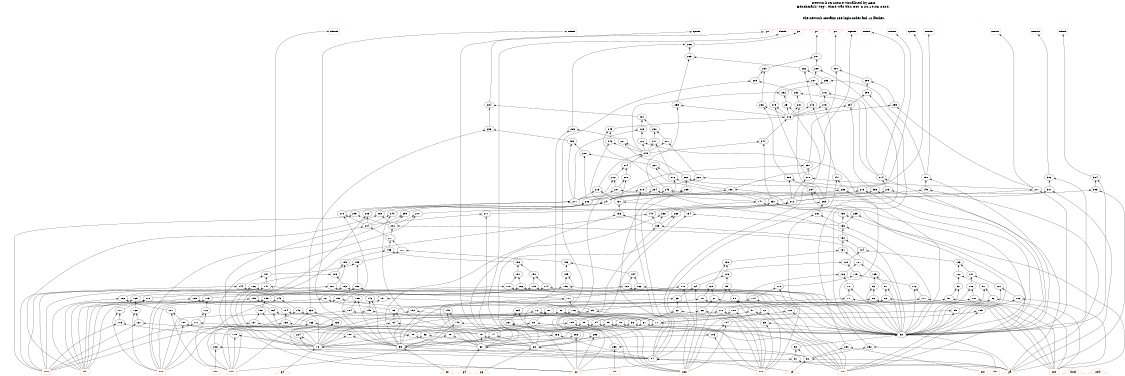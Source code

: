 # Network structure generated by ABC

digraph network {
size = "7.5,10";
center = true;
edge [dir = back];

{
  node [shape = plaintext];
  edge [style = invis];
  LevelTitle1 [label=""];
  LevelTitle2 [label=""];
  Level28 [label = ""];
  Level27 [label = ""];
  Level26 [label = ""];
  Level25 [label = ""];
  Level24 [label = ""];
  Level23 [label = ""];
  Level22 [label = ""];
  Level21 [label = ""];
  Level20 [label = ""];
  Level19 [label = ""];
  Level18 [label = ""];
  Level17 [label = ""];
  Level16 [label = ""];
  Level15 [label = ""];
  Level14 [label = ""];
  Level13 [label = ""];
  Level12 [label = ""];
  Level11 [label = ""];
  Level10 [label = ""];
  Level9 [label = ""];
  Level8 [label = ""];
  Level7 [label = ""];
  Level6 [label = ""];
  Level5 [label = ""];
  Level4 [label = ""];
  Level3 [label = ""];
  Level2 [label = ""];
  Level1 [label = ""];
  Level0 [label = ""];
  LevelTitle1 ->  LevelTitle2 ->  Level28 ->  Level27 ->  Level26 ->  Level25 ->  Level24 ->  Level23 ->  Level22 ->  Level21 ->  Level20 ->  Level19 ->  Level18 ->  Level17 ->  Level16 ->  Level15 ->  Level14 ->  Level13 ->  Level12 ->  Level11 ->  Level10 ->  Level9 ->  Level8 ->  Level7 ->  Level6 ->  Level5 ->  Level4 ->  Level3 ->  Level2 ->  Level1 ->  Level0;
}

{
  rank = same;
  LevelTitle1;
  title1 [shape=plaintext,
          fontsize=20,
          fontname = "Times-Roman",
          label="Network structure visualized by ABC\nBenchmark \"top\". Time was Thu Oct  8 20:19:08 2020. "
         ];
}

{
  rank = same;
  LevelTitle2;
  title2 [shape=plaintext,
          fontsize=18,
          fontname = "Times-Roman",
          label="The network contains 255 logic nodes and 12 latches.\n"
         ];
}

{
  rank = same;
  Level28;
  Node10 [label = "pt", shape = invtriangle, color = coral, fillcolor = coral];
  Node11 [label = "pu", shape = invtriangle, color = coral, fillcolor = coral];
  Node12 [label = "pv", shape = invtriangle, color = coral, fillcolor = coral];
  Node13 [label = "pw", shape = invtriangle, color = coral, fillcolor = coral];
  Node15 [label = "nqL_in", shape = box, color = coral, fillcolor = coral];
  Node18 [label = "nmL_in", shape = box, color = coral, fillcolor = coral];
  Node21 [label = "nnL_in", shape = box, color = coral, fillcolor = coral];
  Node24 [label = "noL_in", shape = box, color = coral, fillcolor = coral];
  Node27 [label = "npL_in", shape = box, color = coral, fillcolor = coral];
  Node30 [label = "niL_in", shape = box, color = coral, fillcolor = coral];
  Node33 [label = "njL_in", shape = box, color = coral, fillcolor = coral];
  Node36 [label = "nkL_in", shape = box, color = coral, fillcolor = coral];
  Node39 [label = "nlL_in", shape = box, color = coral, fillcolor = coral];
  Node42 [label = "nhL_in", shape = box, color = coral, fillcolor = coral];
  Node45 [label = "nrL_in", shape = box, color = coral, fillcolor = coral];
  Node48 [label = "nsL_in", shape = box, color = coral, fillcolor = coral];
}

{
  rank = same;
  Level27;
  Node266 [label = "266\n", shape = ellipse];
}

{
  rank = same;
  Level26;
  Node263 [label = "263\n", shape = ellipse];
  Node291 [label = "291\n", shape = ellipse];
}

{
  rank = same;
  Level25;
  Node262 [label = "262\n", shape = ellipse];
  Node288 [label = "288\n", shape = ellipse];
  Node290 [label = "290\n", shape = ellipse];
  Node300 [label = "300\n", shape = ellipse];
}

{
  rank = same;
  Level24;
  Node253 [label = "253\n", shape = ellipse];
  Node287 [label = "287\n", shape = ellipse];
  Node289 [label = "289\n", shape = ellipse];
  Node299 [label = "299\n", shape = ellipse];
}

{
  rank = same;
  Level23;
  Node252 [label = "252\n", shape = ellipse];
  Node276 [label = "276\n", shape = ellipse];
  Node282 [label = "282\n", shape = ellipse];
  Node298 [label = "298\n", shape = ellipse];
}

{
  rank = same;
  Level22;
  Node234 [label = "234\n", shape = ellipse];
  Node248 [label = "248\n", shape = ellipse];
  Node251 [label = "251\n", shape = ellipse];
  Node255 [label = "255\n", shape = ellipse];
  Node275 [label = "275\n", shape = ellipse];
  Node279 [label = "279\n", shape = ellipse];
  Node281 [label = "281\n", shape = ellipse];
  Node286 [label = "286\n", shape = ellipse];
  Node294 [label = "294\n", shape = ellipse];
  Node295 [label = "295\n", shape = ellipse];
}

{
  rank = same;
  Level21;
  Node231 [label = "231\n", shape = ellipse];
  Node246 [label = "246\n", shape = ellipse];
}

{
  rank = same;
  Level20;
  Node223 [label = "223\n", shape = ellipse];
  Node230 [label = "230\n", shape = ellipse];
  Node233 [label = "233\n", shape = ellipse];
  Node245 [label = "245\n", shape = ellipse];
  Node265 [label = "265\n", shape = ellipse];
}

{
  rank = same;
  Level19;
  Node217 [label = "217\n", shape = ellipse];
  Node221 [label = "221\n", shape = ellipse];
  Node222 [label = "222\n", shape = ellipse];
  Node229 [label = "229\n", shape = ellipse];
  Node242 [label = "242\n", shape = ellipse];
  Node244 [label = "244\n", shape = ellipse];
  Node261 [label = "261\n", shape = ellipse];
}

{
  rank = same;
  Level18;
  Node215 [label = "215\n", shape = ellipse];
  Node228 [label = "228\n", shape = ellipse];
}

{
  rank = same;
  Level17;
  Node214 [label = "214\n", shape = ellipse];
  Node227 [label = "227\n", shape = ellipse];
  Node297 [label = "297\n", shape = ellipse];
}

{
  rank = same;
  Level16;
  Node208 [label = "208\n", shape = ellipse];
  Node212 [label = "212\n", shape = ellipse];
  Node216 [label = "216\n", shape = ellipse];
  Node220 [label = "220\n", shape = ellipse];
  Node247 [label = "247\n", shape = ellipse];
  Node250 [label = "250\n", shape = ellipse];
  Node260 [label = "260\n", shape = ellipse];
  Node274 [label = "274\n", shape = ellipse];
  Node278 [label = "278\n", shape = ellipse];
  Node285 [label = "285\n", shape = ellipse];
  Node302 [label = "302\n", shape = ellipse];
  Node304 [label = "304\n", shape = ellipse];
}

{
  rank = same;
  Level15;
  Node138 [label = "138\n", shape = ellipse];
  Node207 [label = "207\n", shape = ellipse];
  Node213 [label = "213\n", shape = ellipse];
  Node218 [label = "218\n", shape = ellipse];
  Node219 [label = "219\n", shape = ellipse];
  Node238 [label = "238\n", shape = ellipse];
  Node243 [label = "243\n", shape = ellipse];
  Node249 [label = "249\n", shape = ellipse];
  Node254 [label = "254\n", shape = ellipse];
  Node259 [label = "259\n", shape = ellipse];
  Node273 [label = "273\n", shape = ellipse];
  Node277 [label = "277\n", shape = ellipse];
  Node284 [label = "284\n", shape = ellipse];
  Node293 [label = "293\n", shape = ellipse];
  Node301 [label = "301\n", shape = ellipse];
  Node303 [label = "303\n", shape = ellipse];
}

{
  rank = same;
  Level14;
  Node137 [label = "137\n", shape = ellipse];
  Node141 [label = "141\n", shape = ellipse];
  Node206 [label = "206\n", shape = ellipse];
  Node211 [label = "211\n", shape = ellipse];
  Node237 [label = "237\n", shape = ellipse];
  Node241 [label = "241\n", shape = ellipse];
  Node269 [label = "269\n", shape = ellipse];
  Node272 [label = "272\n", shape = ellipse];
}

{
  rank = same;
  Level13;
  Node134 [label = "134\n", shape = ellipse];
  Node136 [label = "136\n", shape = ellipse];
  Node139 [label = "139\n", shape = ellipse];
  Node140 [label = "140\n", shape = ellipse];
  Node203 [label = "203\n", shape = ellipse];
  Node205 [label = "205\n", shape = ellipse];
  Node209 [label = "209\n", shape = ellipse];
  Node210 [label = "210\n", shape = ellipse];
  Node235 [label = "235\n", shape = ellipse];
  Node236 [label = "236\n", shape = ellipse];
  Node239 [label = "239\n", shape = ellipse];
  Node240 [label = "240\n", shape = ellipse];
  Node267 [label = "267\n", shape = ellipse];
  Node268 [label = "268\n", shape = ellipse];
  Node270 [label = "270\n", shape = ellipse];
  Node271 [label = "271\n", shape = ellipse];
}

{
  rank = same;
  Level12;
  Node133 [label = "133\n", shape = ellipse];
  Node135 [label = "135\n", shape = ellipse];
  Node202 [label = "202\n", shape = ellipse];
  Node204 [label = "204\n", shape = ellipse];
}

{
  rank = same;
  Level11;
  Node132 [label = "132\n", shape = ellipse];
  Node201 [label = "201\n", shape = ellipse];
}

{
  rank = same;
  Level10;
  Node124 [label = "124\n", shape = ellipse];
  Node131 [label = "131\n", shape = ellipse];
  Node193 [label = "193\n", shape = ellipse];
  Node200 [label = "200\n", shape = ellipse];
}

{
  rank = same;
  Level9;
  Node120 [label = "120\n", shape = ellipse];
  Node123 [label = "123\n", shape = ellipse];
  Node127 [label = "127\n", shape = ellipse];
  Node130 [label = "130\n", shape = ellipse];
  Node189 [label = "189\n", shape = ellipse];
  Node192 [label = "192\n", shape = ellipse];
  Node196 [label = "196\n", shape = ellipse];
  Node199 [label = "199\n", shape = ellipse];
}

{
  rank = same;
  Level8;
  Node119 [label = "119\n", shape = ellipse];
  Node121 [label = "121\n", shape = ellipse];
  Node122 [label = "122\n", shape = ellipse];
  Node125 [label = "125\n", shape = ellipse];
  Node126 [label = "126\n", shape = ellipse];
  Node128 [label = "128\n", shape = ellipse];
  Node188 [label = "188\n", shape = ellipse];
  Node190 [label = "190\n", shape = ellipse];
  Node191 [label = "191\n", shape = ellipse];
  Node194 [label = "194\n", shape = ellipse];
  Node195 [label = "195\n", shape = ellipse];
  Node197 [label = "197\n", shape = ellipse];
}

{
  rank = same;
  Level7;
  Node59 [label = "59\n", shape = ellipse];
  Node64 [label = "64\n", shape = ellipse];
  Node78 [label = "78\n", shape = ellipse];
  Node83 [label = "83\n", shape = ellipse];
  Node87 [label = "87\n", shape = ellipse];
  Node92 [label = "92\n", shape = ellipse];
  Node97 [label = "97\n", shape = ellipse];
  Node102 [label = "102\n", shape = ellipse];
  Node107 [label = "107\n", shape = ellipse];
  Node112 [label = "112\n", shape = ellipse];
  Node115 [label = "115\n", shape = ellipse];
  Node118 [label = "118\n", shape = ellipse];
  Node129 [label = "129\n", shape = ellipse];
  Node144 [label = "144\n", shape = ellipse];
  Node147 [label = "147\n", shape = ellipse];
  Node156 [label = "156\n", shape = ellipse];
  Node160 [label = "160\n", shape = ellipse];
  Node162 [label = "162\n", shape = ellipse];
  Node166 [label = "166\n", shape = ellipse];
  Node170 [label = "170\n", shape = ellipse];
  Node174 [label = "174\n", shape = ellipse];
  Node179 [label = "179\n", shape = ellipse];
  Node183 [label = "183\n", shape = ellipse];
  Node186 [label = "186\n", shape = ellipse];
  Node187 [label = "187\n", shape = ellipse];
  Node198 [label = "198\n", shape = ellipse];
}

{
  rank = same;
  Level6;
  Node58 [label = "58\n", shape = ellipse];
  Node63 [label = "63\n", shape = ellipse];
  Node67 [label = "67\n", shape = ellipse];
  Node70 [label = "70\n", shape = ellipse];
  Node77 [label = "77\n", shape = ellipse];
  Node82 [label = "82\n", shape = ellipse];
  Node86 [label = "86\n", shape = ellipse];
  Node91 [label = "91\n", shape = ellipse];
  Node96 [label = "96\n", shape = ellipse];
  Node101 [label = "101\n", shape = ellipse];
  Node106 [label = "106\n", shape = ellipse];
  Node111 [label = "111\n", shape = ellipse];
  Node114 [label = "114\n", shape = ellipse];
  Node117 [label = "117\n", shape = ellipse];
  Node143 [label = "143\n", shape = ellipse];
  Node146 [label = "146\n", shape = ellipse];
  Node150 [label = "150\n", shape = ellipse];
  Node151 [label = "151\n", shape = ellipse];
  Node155 [label = "155\n", shape = ellipse];
  Node159 [label = "159\n", shape = ellipse];
  Node161 [label = "161\n", shape = ellipse];
  Node165 [label = "165\n", shape = ellipse];
  Node169 [label = "169\n", shape = ellipse];
  Node173 [label = "173\n", shape = ellipse];
  Node178 [label = "178\n", shape = ellipse];
  Node182 [label = "182\n", shape = ellipse];
  Node185 [label = "185\n", shape = ellipse];
}

{
  rank = same;
  Level5;
  Node57 [label = "57\n", shape = ellipse];
  Node62 [label = "62\n", shape = ellipse];
  Node66 [label = "66\n", shape = ellipse];
  Node69 [label = "69\n", shape = ellipse];
  Node72 [label = "72\n", shape = ellipse];
  Node76 [label = "76\n", shape = ellipse];
  Node81 [label = "81\n", shape = ellipse];
  Node85 [label = "85\n", shape = ellipse];
  Node90 [label = "90\n", shape = ellipse];
  Node95 [label = "95\n", shape = ellipse];
  Node100 [label = "100\n", shape = ellipse];
  Node105 [label = "105\n", shape = ellipse];
  Node110 [label = "110\n", shape = ellipse];
  Node113 [label = "113\n", shape = ellipse];
  Node116 [label = "116\n", shape = ellipse];
  Node142 [label = "142\n", shape = ellipse];
  Node145 [label = "145\n", shape = ellipse];
  Node149 [label = "149\n", shape = ellipse];
  Node152 [label = "152\n", shape = ellipse];
  Node154 [label = "154\n", shape = ellipse];
  Node158 [label = "158\n", shape = ellipse];
  Node164 [label = "164\n", shape = ellipse];
  Node168 [label = "168\n", shape = ellipse];
  Node172 [label = "172\n", shape = ellipse];
  Node177 [label = "177\n", shape = ellipse];
  Node181 [label = "181\n", shape = ellipse];
  Node184 [label = "184\n", shape = ellipse];
  Node232 [label = "232\n", shape = ellipse];
  Node264 [label = "264\n", shape = ellipse];
}

{
  rank = same;
  Level4;
  Node56 [label = "56\n", shape = ellipse];
  Node61 [label = "61\n", shape = ellipse];
  Node65 [label = "65\n", shape = ellipse];
  Node71 [label = "71\n", shape = ellipse];
  Node75 [label = "75\n", shape = ellipse];
  Node80 [label = "80\n", shape = ellipse];
  Node84 [label = "84\n", shape = ellipse];
  Node89 [label = "89\n", shape = ellipse];
  Node94 [label = "94\n", shape = ellipse];
  Node99 [label = "99\n", shape = ellipse];
  Node104 [label = "104\n", shape = ellipse];
  Node109 [label = "109\n", shape = ellipse];
  Node148 [label = "148\n", shape = ellipse];
  Node153 [label = "153\n", shape = ellipse];
  Node157 [label = "157\n", shape = ellipse];
  Node163 [label = "163\n", shape = ellipse];
  Node167 [label = "167\n", shape = ellipse];
  Node171 [label = "171\n", shape = ellipse];
  Node176 [label = "176\n", shape = ellipse];
  Node180 [label = "180\n", shape = ellipse];
  Node225 [label = "225\n", shape = ellipse];
  Node257 [label = "257\n", shape = ellipse];
}

{
  rank = same;
  Level3;
  Node53 [label = "53\n", shape = ellipse];
  Node74 [label = "74\n", shape = ellipse];
  Node79 [label = "79\n", shape = ellipse];
  Node88 [label = "88\n", shape = ellipse];
  Node93 [label = "93\n", shape = ellipse];
  Node98 [label = "98\n", shape = ellipse];
  Node103 [label = "103\n", shape = ellipse];
  Node108 [label = "108\n", shape = ellipse];
  Node175 [label = "175\n", shape = ellipse];
  Node224 [label = "224\n", shape = ellipse];
  Node256 [label = "256\n", shape = ellipse];
  Node283 [label = "283\n", shape = ellipse];
  Node296 [label = "296\n", shape = ellipse];
}

{
  rank = same;
  Level2;
  Node52 [label = "52\n", shape = ellipse];
  Node55 [label = "55\n", shape = ellipse];
  Node60 [label = "60\n", shape = ellipse];
  Node68 [label = "68\n", shape = ellipse];
  Node73 [label = "73\n", shape = ellipse];
  Node226 [label = "226\n", shape = ellipse];
  Node258 [label = "258\n", shape = ellipse];
  Node280 [label = "280\n", shape = ellipse];
  Node292 [label = "292\n", shape = ellipse];
}

{
  rank = same;
  Level1;
  Node50 [label = "50\n", shape = ellipse];
  Node51 [label = "51\n", shape = ellipse];
  Node54 [label = "54\n", shape = ellipse];
}

{
  rank = same;
  Level0;
  Node1 [label = "clock", shape = triangle, color = coral, fillcolor = coral];
  Node2 [label = "pa", shape = triangle, color = coral, fillcolor = coral];
  Node3 [label = "pclk", shape = triangle, color = coral, fillcolor = coral];
  Node4 [label = "pb", shape = triangle, color = coral, fillcolor = coral];
  Node5 [label = "pc", shape = triangle, color = coral, fillcolor = coral];
  Node6 [label = "pd", shape = triangle, color = coral, fillcolor = coral];
  Node7 [label = "pe", shape = triangle, color = coral, fillcolor = coral];
  Node8 [label = "pf", shape = triangle, color = coral, fillcolor = coral];
  Node9 [label = "pg", shape = triangle, color = coral, fillcolor = coral];
  Node16 [label = "nqL", shape = box, color = coral, fillcolor = coral];
  Node19 [label = "nmL", shape = box, color = coral, fillcolor = coral];
  Node22 [label = "nnL", shape = box, color = coral, fillcolor = coral];
  Node25 [label = "noL", shape = box, color = coral, fillcolor = coral];
  Node28 [label = "npL", shape = box, color = coral, fillcolor = coral];
  Node31 [label = "niL", shape = box, color = coral, fillcolor = coral];
  Node34 [label = "njL", shape = box, color = coral, fillcolor = coral];
  Node37 [label = "nkL", shape = box, color = coral, fillcolor = coral];
  Node40 [label = "nlL", shape = box, color = coral, fillcolor = coral];
  Node43 [label = "nhL", shape = box, color = coral, fillcolor = coral];
  Node46 [label = "nrL", shape = box, color = coral, fillcolor = coral];
  Node49 [label = "nsL", shape = box, color = coral, fillcolor = coral];
}

title1 -> title2 [style = invis];
title2 -> Node10 [style = invis];
title2 -> Node11 [style = invis];
title2 -> Node12 [style = invis];
title2 -> Node13 [style = invis];
title2 -> Node15 [style = invis];
title2 -> Node18 [style = invis];
title2 -> Node21 [style = invis];
title2 -> Node24 [style = invis];
title2 -> Node27 [style = invis];
title2 -> Node30 [style = invis];
title2 -> Node33 [style = invis];
title2 -> Node36 [style = invis];
title2 -> Node39 [style = invis];
title2 -> Node42 [style = invis];
title2 -> Node45 [style = invis];
title2 -> Node48 [style = invis];
Node10 -> Node11 [style = invis];
Node11 -> Node12 [style = invis];
Node12 -> Node13 [style = invis];
Node10 -> Node234 [style = solid];
Node11 -> Node266 [style = solid];
Node12 -> Node291 [style = solid];
Node13 -> Node300 [style = solid];
Node15 -> Node138 [style = solid];
Node18 -> Node302 [style = solid];
Node21 -> Node250 [style = solid];
Node24 -> Node274 [style = solid];
Node27 -> Node218 [style = solid];
Node30 -> Node55 [style = solid];
Node33 -> Node60 [style = solid];
Node36 -> Node68 [style = solid];
Node39 -> Node304 [style = solid];
Node42 -> Node73 [style = solid];
Node45 -> Node238 [style = solid];
Node48 -> Node277 [style = solid];
Node50 -> Node2 [style = solid];
Node50 -> Node4 [style = solid];
Node51 -> Node2 [style = solid];
Node51 -> Node5 [style = solid];
Node52 -> Node50 [style = solid];
Node52 -> Node51 [style = solid];
Node53 -> Node2 [style = solid];
Node53 -> Node52 [style = solid];
Node54 -> Node2 [style = solid];
Node54 -> Node4 [style = solid];
Node55 -> Node7 [style = solid];
Node55 -> Node54 [style = solid];
Node56 -> Node53 [style = solid];
Node56 -> Node55 [style = solid];
Node57 -> Node46 [style = solid];
Node57 -> Node56 [style = solid];
Node58 -> Node49 [style = solid];
Node58 -> Node57 [style = solid];
Node59 -> Node16 [style = solid];
Node59 -> Node58 [style = solid];
Node60 -> Node8 [style = solid];
Node60 -> Node54 [style = solid];
Node61 -> Node53 [style = solid];
Node61 -> Node60 [style = solid];
Node62 -> Node49 [style = solid];
Node62 -> Node61 [style = solid];
Node63 -> Node55 [style = solid];
Node63 -> Node62 [style = solid];
Node64 -> Node16 [style = solid];
Node64 -> Node63 [style = solid];
Node65 -> Node49 [style = solid];
Node65 -> Node53 [style = solid];
Node66 -> Node60 [style = solid];
Node66 -> Node65 [style = solid];
Node67 -> Node46 [style = solid];
Node67 -> Node66 [style = solid];
Node68 -> Node9 [style = solid];
Node68 -> Node54 [style = solid];
Node69 -> Node61 [style = solid];
Node69 -> Node68 [style = solid];
Node70 -> Node46 [style = solid];
Node70 -> Node69 [style = solid];
Node71 -> Node53 [style = solid];
Node71 -> Node68 [style = solid];
Node72 -> Node49 [style = solid];
Node72 -> Node71 [style = solid];
Node73 -> Node6 [style = solid];
Node73 -> Node54 [style = solid];
Node74 -> Node55 [style = solid];
Node74 -> Node68 [style = solid];
Node75 -> Node46 [style = solid];
Node75 -> Node74 [style = solid];
Node76 -> Node73 [style = solid];
Node76 -> Node75 [style = solid];
Node77 -> Node28 [style = solid];
Node77 -> Node76 [style = solid];
Node78 -> Node53 [style = solid];
Node78 -> Node77 [style = solid];
Node79 -> Node60 [style = solid];
Node79 -> Node68 [style = solid];
Node80 -> Node16 [style = solid];
Node80 -> Node79 [style = solid];
Node81 -> Node73 [style = solid];
Node81 -> Node80 [style = solid];
Node82 -> Node28 [style = solid];
Node82 -> Node81 [style = solid];
Node83 -> Node53 [style = solid];
Node83 -> Node82 [style = solid];
Node84 -> Node73 [style = solid];
Node84 -> Node79 [style = solid];
Node85 -> Node55 [style = solid];
Node85 -> Node84 [style = solid];
Node86 -> Node28 [style = solid];
Node86 -> Node85 [style = solid];
Node87 -> Node53 [style = solid];
Node87 -> Node86 [style = solid];
Node88 -> Node55 [style = solid];
Node88 -> Node60 [style = solid];
Node89 -> Node49 [style = solid];
Node89 -> Node88 [style = solid];
Node90 -> Node73 [style = solid];
Node90 -> Node89 [style = solid];
Node91 -> Node28 [style = solid];
Node91 -> Node90 [style = solid];
Node92 -> Node53 [style = solid];
Node92 -> Node91 [style = solid];
Node93 -> Node68 [style = solid];
Node93 -> Node73 [style = solid];
Node94 -> Node16 [style = solid];
Node94 -> Node93 [style = solid];
Node95 -> Node46 [style = solid];
Node95 -> Node94 [style = solid];
Node96 -> Node28 [style = solid];
Node96 -> Node95 [style = solid];
Node97 -> Node53 [style = solid];
Node97 -> Node96 [style = solid];
Node98 -> Node60 [style = solid];
Node98 -> Node73 [style = solid];
Node99 -> Node16 [style = solid];
Node99 -> Node98 [style = solid];
Node100 -> Node49 [style = solid];
Node100 -> Node99 [style = solid];
Node101 -> Node28 [style = solid];
Node101 -> Node100 [style = solid];
Node102 -> Node53 [style = solid];
Node102 -> Node101 [style = solid];
Node103 -> Node49 [style = solid];
Node103 -> Node73 [style = solid];
Node104 -> Node16 [style = solid];
Node104 -> Node103 [style = solid];
Node105 -> Node46 [style = solid];
Node105 -> Node104 [style = solid];
Node106 -> Node28 [style = solid];
Node106 -> Node105 [style = solid];
Node107 -> Node53 [style = solid];
Node107 -> Node106 [style = solid];
Node108 -> Node55 [style = solid];
Node108 -> Node73 [style = solid];
Node109 -> Node46 [style = solid];
Node109 -> Node108 [style = solid];
Node110 -> Node49 [style = solid];
Node110 -> Node109 [style = solid];
Node111 -> Node28 [style = solid];
Node111 -> Node110 [style = solid];
Node112 -> Node53 [style = solid];
Node112 -> Node111 [style = solid];
Node113 -> Node46 [style = solid];
Node113 -> Node71 [style = solid];
Node114 -> Node55 [style = solid];
Node114 -> Node113 [style = solid];
Node115 -> Node16 [style = solid];
Node115 -> Node114 [style = solid];
Node116 -> Node55 [style = solid];
Node116 -> Node71 [style = solid];
Node117 -> Node60 [style = solid];
Node117 -> Node116 [style = solid];
Node118 -> Node16 [style = solid];
Node118 -> Node117 [style = solid];
Node119 -> Node112 [style = solid];
Node119 -> Node115 [style = solid];
Node120 -> Node118 [style = solid];
Node120 -> Node119 [style = solid];
Node121 -> Node102 [style = solid];
Node121 -> Node107 [style = solid];
Node122 -> Node92 [style = solid];
Node122 -> Node97 [style = solid];
Node123 -> Node121 [style = solid];
Node123 -> Node122 [style = solid];
Node124 -> Node120 [style = solid];
Node124 -> Node123 [style = solid];
Node125 -> Node83 [style = solid];
Node125 -> Node87 [style = solid];
Node126 -> Node72 [style = solid];
Node126 -> Node78 [style = solid];
Node127 -> Node125 [style = solid];
Node127 -> Node126 [style = solid];
Node128 -> Node59 [style = solid];
Node128 -> Node64 [style = solid];
Node129 -> Node67 [style = solid];
Node129 -> Node70 [style = solid];
Node130 -> Node128 [style = solid];
Node130 -> Node129 [style = solid];
Node131 -> Node127 [style = solid];
Node131 -> Node130 [style = solid];
Node132 -> Node124 [style = solid];
Node132 -> Node131 [style = solid];
Node133 -> Node53 [style = solid];
Node133 -> Node132 [style = solid];
Node134 -> Node16 [style = solid];
Node134 -> Node133 [style = solid];
Node135 -> Node5 [style = solid];
Node135 -> Node132 [style = solid];
Node136 -> Node55 [style = solid];
Node136 -> Node135 [style = solid];
Node137 -> Node134 [style = solid];
Node137 -> Node136 [style = solid];
Node138 -> Node53 [style = solid];
Node138 -> Node137 [style = solid];
Node139 -> Node28 [style = solid];
Node139 -> Node133 [style = solid];
Node140 -> Node73 [style = solid];
Node140 -> Node135 [style = solid];
Node141 -> Node139 [style = solid];
Node141 -> Node140 [style = solid];
Node142 -> Node22 [style = solid];
Node142 -> Node56 [style = solid];
Node143 -> Node25 [style = solid];
Node143 -> Node142 [style = solid];
Node144 -> Node19 [style = solid];
Node144 -> Node143 [style = solid];
Node145 -> Node25 [style = solid];
Node145 -> Node61 [style = solid];
Node146 -> Node55 [style = solid];
Node146 -> Node145 [style = solid];
Node147 -> Node19 [style = solid];
Node147 -> Node146 [style = solid];
Node148 -> Node25 [style = solid];
Node148 -> Node53 [style = solid];
Node149 -> Node60 [style = solid];
Node149 -> Node148 [style = solid];
Node150 -> Node22 [style = solid];
Node150 -> Node149 [style = solid];
Node151 -> Node22 [style = solid];
Node151 -> Node69 [style = solid];
Node152 -> Node25 [style = solid];
Node152 -> Node71 [style = solid];
Node153 -> Node22 [style = solid];
Node153 -> Node74 [style = solid];
Node154 -> Node73 [style = solid];
Node154 -> Node153 [style = solid];
Node155 -> Node40 [style = solid];
Node155 -> Node154 [style = solid];
Node156 -> Node53 [style = solid];
Node156 -> Node155 [style = solid];
Node157 -> Node19 [style = solid];
Node157 -> Node79 [style = solid];
Node158 -> Node73 [style = solid];
Node158 -> Node157 [style = solid];
Node159 -> Node40 [style = solid];
Node159 -> Node158 [style = solid];
Node160 -> Node53 [style = solid];
Node160 -> Node159 [style = solid];
Node161 -> Node40 [style = solid];
Node161 -> Node85 [style = solid];
Node162 -> Node53 [style = solid];
Node162 -> Node161 [style = solid];
Node163 -> Node25 [style = solid];
Node163 -> Node88 [style = solid];
Node164 -> Node73 [style = solid];
Node164 -> Node163 [style = solid];
Node165 -> Node40 [style = solid];
Node165 -> Node164 [style = solid];
Node166 -> Node53 [style = solid];
Node166 -> Node165 [style = solid];
Node167 -> Node19 [style = solid];
Node167 -> Node93 [style = solid];
Node168 -> Node22 [style = solid];
Node168 -> Node167 [style = solid];
Node169 -> Node40 [style = solid];
Node169 -> Node168 [style = solid];
Node170 -> Node53 [style = solid];
Node170 -> Node169 [style = solid];
Node171 -> Node19 [style = solid];
Node171 -> Node98 [style = solid];
Node172 -> Node25 [style = solid];
Node172 -> Node171 [style = solid];
Node173 -> Node40 [style = solid];
Node173 -> Node172 [style = solid];
Node174 -> Node53 [style = solid];
Node174 -> Node173 [style = solid];
Node175 -> Node25 [style = solid];
Node175 -> Node73 [style = solid];
Node176 -> Node19 [style = solid];
Node176 -> Node175 [style = solid];
Node177 -> Node22 [style = solid];
Node177 -> Node176 [style = solid];
Node178 -> Node40 [style = solid];
Node178 -> Node177 [style = solid];
Node179 -> Node53 [style = solid];
Node179 -> Node178 [style = solid];
Node180 -> Node22 [style = solid];
Node180 -> Node108 [style = solid];
Node181 -> Node25 [style = solid];
Node181 -> Node180 [style = solid];
Node182 -> Node40 [style = solid];
Node182 -> Node181 [style = solid];
Node183 -> Node53 [style = solid];
Node183 -> Node182 [style = solid];
Node184 -> Node22 [style = solid];
Node184 -> Node71 [style = solid];
Node185 -> Node55 [style = solid];
Node185 -> Node184 [style = solid];
Node186 -> Node19 [style = solid];
Node186 -> Node185 [style = solid];
Node187 -> Node19 [style = solid];
Node187 -> Node117 [style = solid];
Node188 -> Node183 [style = solid];
Node188 -> Node186 [style = solid];
Node189 -> Node187 [style = solid];
Node189 -> Node188 [style = solid];
Node190 -> Node174 [style = solid];
Node190 -> Node179 [style = solid];
Node191 -> Node166 [style = solid];
Node191 -> Node170 [style = solid];
Node192 -> Node190 [style = solid];
Node192 -> Node191 [style = solid];
Node193 -> Node189 [style = solid];
Node193 -> Node192 [style = solid];
Node194 -> Node160 [style = solid];
Node194 -> Node162 [style = solid];
Node195 -> Node152 [style = solid];
Node195 -> Node156 [style = solid];
Node196 -> Node194 [style = solid];
Node196 -> Node195 [style = solid];
Node197 -> Node144 [style = solid];
Node197 -> Node147 [style = solid];
Node198 -> Node150 [style = solid];
Node198 -> Node151 [style = solid];
Node199 -> Node197 [style = solid];
Node199 -> Node198 [style = solid];
Node200 -> Node196 [style = solid];
Node200 -> Node199 [style = solid];
Node201 -> Node193 [style = solid];
Node201 -> Node200 [style = solid];
Node202 -> Node53 [style = solid];
Node202 -> Node201 [style = solid];
Node203 -> Node40 [style = solid];
Node203 -> Node202 [style = solid];
Node204 -> Node5 [style = solid];
Node204 -> Node201 [style = solid];
Node205 -> Node73 [style = solid];
Node205 -> Node204 [style = solid];
Node206 -> Node203 [style = solid];
Node206 -> Node205 [style = solid];
Node207 -> Node141 [style = solid];
Node207 -> Node206 [style = solid];
Node208 -> Node137 [style = solid];
Node208 -> Node207 [style = solid];
Node209 -> Node19 [style = solid];
Node209 -> Node202 [style = solid];
Node210 -> Node55 [style = solid];
Node210 -> Node204 [style = solid];
Node211 -> Node209 [style = solid];
Node211 -> Node210 [style = solid];
Node212 -> Node207 [style = solid];
Node212 -> Node211 [style = solid];
Node213 -> Node137 [style = solid];
Node213 -> Node211 [style = solid];
Node214 -> Node208 [style = solid];
Node214 -> Node212 [style = solid];
Node215 -> Node213 [style = solid];
Node215 -> Node214 [style = solid];
Node216 -> Node54 [style = solid];
Node216 -> Node138 [style = solid];
Node217 -> Node215 [style = solid];
Node217 -> Node216 [style = solid];
Node218 -> Node53 [style = solid];
Node218 -> Node141 [style = solid];
Node219 -> Node54 [style = solid];
Node219 -> Node206 [style = solid];
Node220 -> Node218 [style = solid];
Node220 -> Node219 [style = solid];
Node221 -> Node215 [style = solid];
Node221 -> Node220 [style = solid];
Node222 -> Node53 [style = solid];
Node222 -> Node215 [style = solid];
Node223 -> Node211 [style = solid];
Node223 -> Node222 [style = solid];
Node224 -> Node54 [style = solid];
Node224 -> Node73 [style = solid];
Node225 -> Node5 [style = solid];
Node225 -> Node224 [style = solid];
Node226 -> Node43 [style = solid];
Node226 -> Node50 [style = solid];
Node227 -> Node141 [style = solid];
Node227 -> Node216 [style = solid];
Node228 -> Node206 [style = solid];
Node228 -> Node227 [style = solid];
Node229 -> Node211 [style = solid];
Node229 -> Node228 [style = solid];
Node230 -> Node217 [style = solid];
Node230 -> Node221 [style = solid];
Node231 -> Node223 [style = solid];
Node231 -> Node230 [style = solid];
Node232 -> Node225 [style = solid];
Node232 -> Node226 [style = solid];
Node233 -> Node229 [style = solid];
Node233 -> Node232 [style = solid];
Node234 -> Node231 [style = solid];
Node234 -> Node233 [style = solid];
Node235 -> Node46 [style = solid];
Node235 -> Node133 [style = solid];
Node236 -> Node60 [style = solid];
Node236 -> Node135 [style = solid];
Node237 -> Node235 [style = solid];
Node237 -> Node236 [style = solid];
Node238 -> Node53 [style = solid];
Node238 -> Node237 [style = solid];
Node239 -> Node22 [style = solid];
Node239 -> Node202 [style = solid];
Node240 -> Node60 [style = solid];
Node240 -> Node204 [style = solid];
Node241 -> Node239 [style = solid];
Node241 -> Node240 [style = solid];
Node242 -> Node215 [style = solid];
Node242 -> Node241 [style = solid];
Node243 -> Node237 [style = solid];
Node243 -> Node241 [style = solid];
Node244 -> Node215 [style = solid];
Node244 -> Node237 [style = solid];
Node245 -> Node242 [style = solid];
Node245 -> Node243 [style = solid];
Node246 -> Node244 [style = solid];
Node246 -> Node245 [style = solid];
Node247 -> Node54 [style = solid];
Node247 -> Node238 [style = solid];
Node248 -> Node246 [style = solid];
Node248 -> Node247 [style = solid];
Node249 -> Node2 [style = solid];
Node249 -> Node241 [style = solid];
Node250 -> Node53 [style = solid];
Node250 -> Node249 [style = solid];
Node251 -> Node54 [style = solid];
Node251 -> Node246 [style = solid];
Node252 -> Node215 [style = solid];
Node252 -> Node251 [style = solid];
Node253 -> Node250 [style = solid];
Node253 -> Node252 [style = solid];
Node254 -> Node53 [style = solid];
Node254 -> Node241 [style = solid];
Node255 -> Node246 [style = solid];
Node255 -> Node254 [style = solid];
Node256 -> Node54 [style = solid];
Node256 -> Node55 [style = solid];
Node257 -> Node5 [style = solid];
Node257 -> Node256 [style = solid];
Node258 -> Node31 [style = solid];
Node258 -> Node50 [style = solid];
Node259 -> Node54 [style = solid];
Node259 -> Node241 [style = solid];
Node260 -> Node238 [style = solid];
Node260 -> Node259 [style = solid];
Node261 -> Node215 [style = solid];
Node261 -> Node260 [style = solid];
Node262 -> Node248 [style = solid];
Node262 -> Node253 [style = solid];
Node263 -> Node255 [style = solid];
Node263 -> Node262 [style = solid];
Node264 -> Node257 [style = solid];
Node264 -> Node258 [style = solid];
Node265 -> Node261 [style = solid];
Node265 -> Node264 [style = solid];
Node266 -> Node263 [style = solid];
Node266 -> Node265 [style = solid];
Node267 -> Node49 [style = solid];
Node267 -> Node133 [style = solid];
Node268 -> Node68 [style = solid];
Node268 -> Node135 [style = solid];
Node269 -> Node267 [style = solid];
Node269 -> Node268 [style = solid];
Node270 -> Node25 [style = solid];
Node270 -> Node202 [style = solid];
Node271 -> Node68 [style = solid];
Node271 -> Node204 [style = solid];
Node272 -> Node270 [style = solid];
Node272 -> Node271 [style = solid];
Node273 -> Node2 [style = solid];
Node273 -> Node272 [style = solid];
Node274 -> Node53 [style = solid];
Node274 -> Node273 [style = solid];
Node275 -> Node246 [style = solid];
Node275 -> Node269 [style = solid];
Node276 -> Node274 [style = solid];
Node276 -> Node275 [style = solid];
Node277 -> Node53 [style = solid];
Node277 -> Node269 [style = solid];
Node278 -> Node272 [style = solid];
Node278 -> Node277 [style = solid];
Node279 -> Node246 [style = solid];
Node279 -> Node278 [style = solid];
Node280 -> Node34 [style = solid];
Node280 -> Node50 [style = solid];
Node281 -> Node246 [style = solid];
Node281 -> Node269 [style = solid];
Node282 -> Node274 [style = solid];
Node282 -> Node281 [style = solid];
Node283 -> Node5 [style = solid];
Node283 -> Node60 [style = solid];
Node284 -> Node53 [style = solid];
Node284 -> Node269 [style = solid];
Node285 -> Node272 [style = solid];
Node285 -> Node284 [style = solid];
Node286 -> Node246 [style = solid];
Node286 -> Node285 [style = solid];
Node287 -> Node276 [style = solid];
Node287 -> Node279 [style = solid];
Node288 -> Node280 [style = solid];
Node288 -> Node287 [style = solid];
Node289 -> Node282 [style = solid];
Node289 -> Node283 [style = solid];
Node290 -> Node286 [style = solid];
Node290 -> Node289 [style = solid];
Node291 -> Node288 [style = solid];
Node291 -> Node290 [style = solid];
Node292 -> Node37 [style = solid];
Node292 -> Node50 [style = solid];
Node293 -> Node53 [style = solid];
Node293 -> Node272 [style = solid];
Node294 -> Node246 [style = solid];
Node294 -> Node293 [style = solid];
Node295 -> Node246 [style = solid];
Node295 -> Node277 [style = solid];
Node296 -> Node5 [style = solid];
Node296 -> Node68 [style = solid];
Node297 -> Node278 [style = solid];
Node297 -> Node296 [style = solid];
Node298 -> Node292 [style = solid];
Node298 -> Node294 [style = solid];
Node299 -> Node295 [style = solid];
Node299 -> Node298 [style = solid];
Node300 -> Node297 [style = solid];
Node300 -> Node299 [style = solid];
Node301 -> Node2 [style = solid];
Node301 -> Node211 [style = solid];
Node302 -> Node53 [style = solid];
Node302 -> Node301 [style = solid];
Node303 -> Node2 [style = solid];
Node303 -> Node206 [style = solid];
Node304 -> Node53 [style = solid];
Node304 -> Node303 [style = solid];
}

